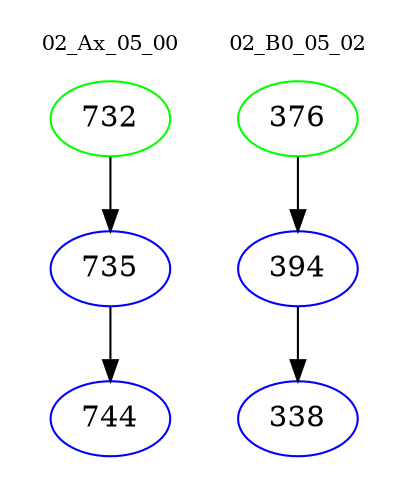 digraph{
subgraph cluster_0 {
color = white
label = "02_Ax_05_00";
fontsize=10;
T0_732 [label="732", color="green"]
T0_732 -> T0_735 [color="black"]
T0_735 [label="735", color="blue"]
T0_735 -> T0_744 [color="black"]
T0_744 [label="744", color="blue"]
}
subgraph cluster_1 {
color = white
label = "02_B0_05_02";
fontsize=10;
T1_376 [label="376", color="green"]
T1_376 -> T1_394 [color="black"]
T1_394 [label="394", color="blue"]
T1_394 -> T1_338 [color="black"]
T1_338 [label="338", color="blue"]
}
}
